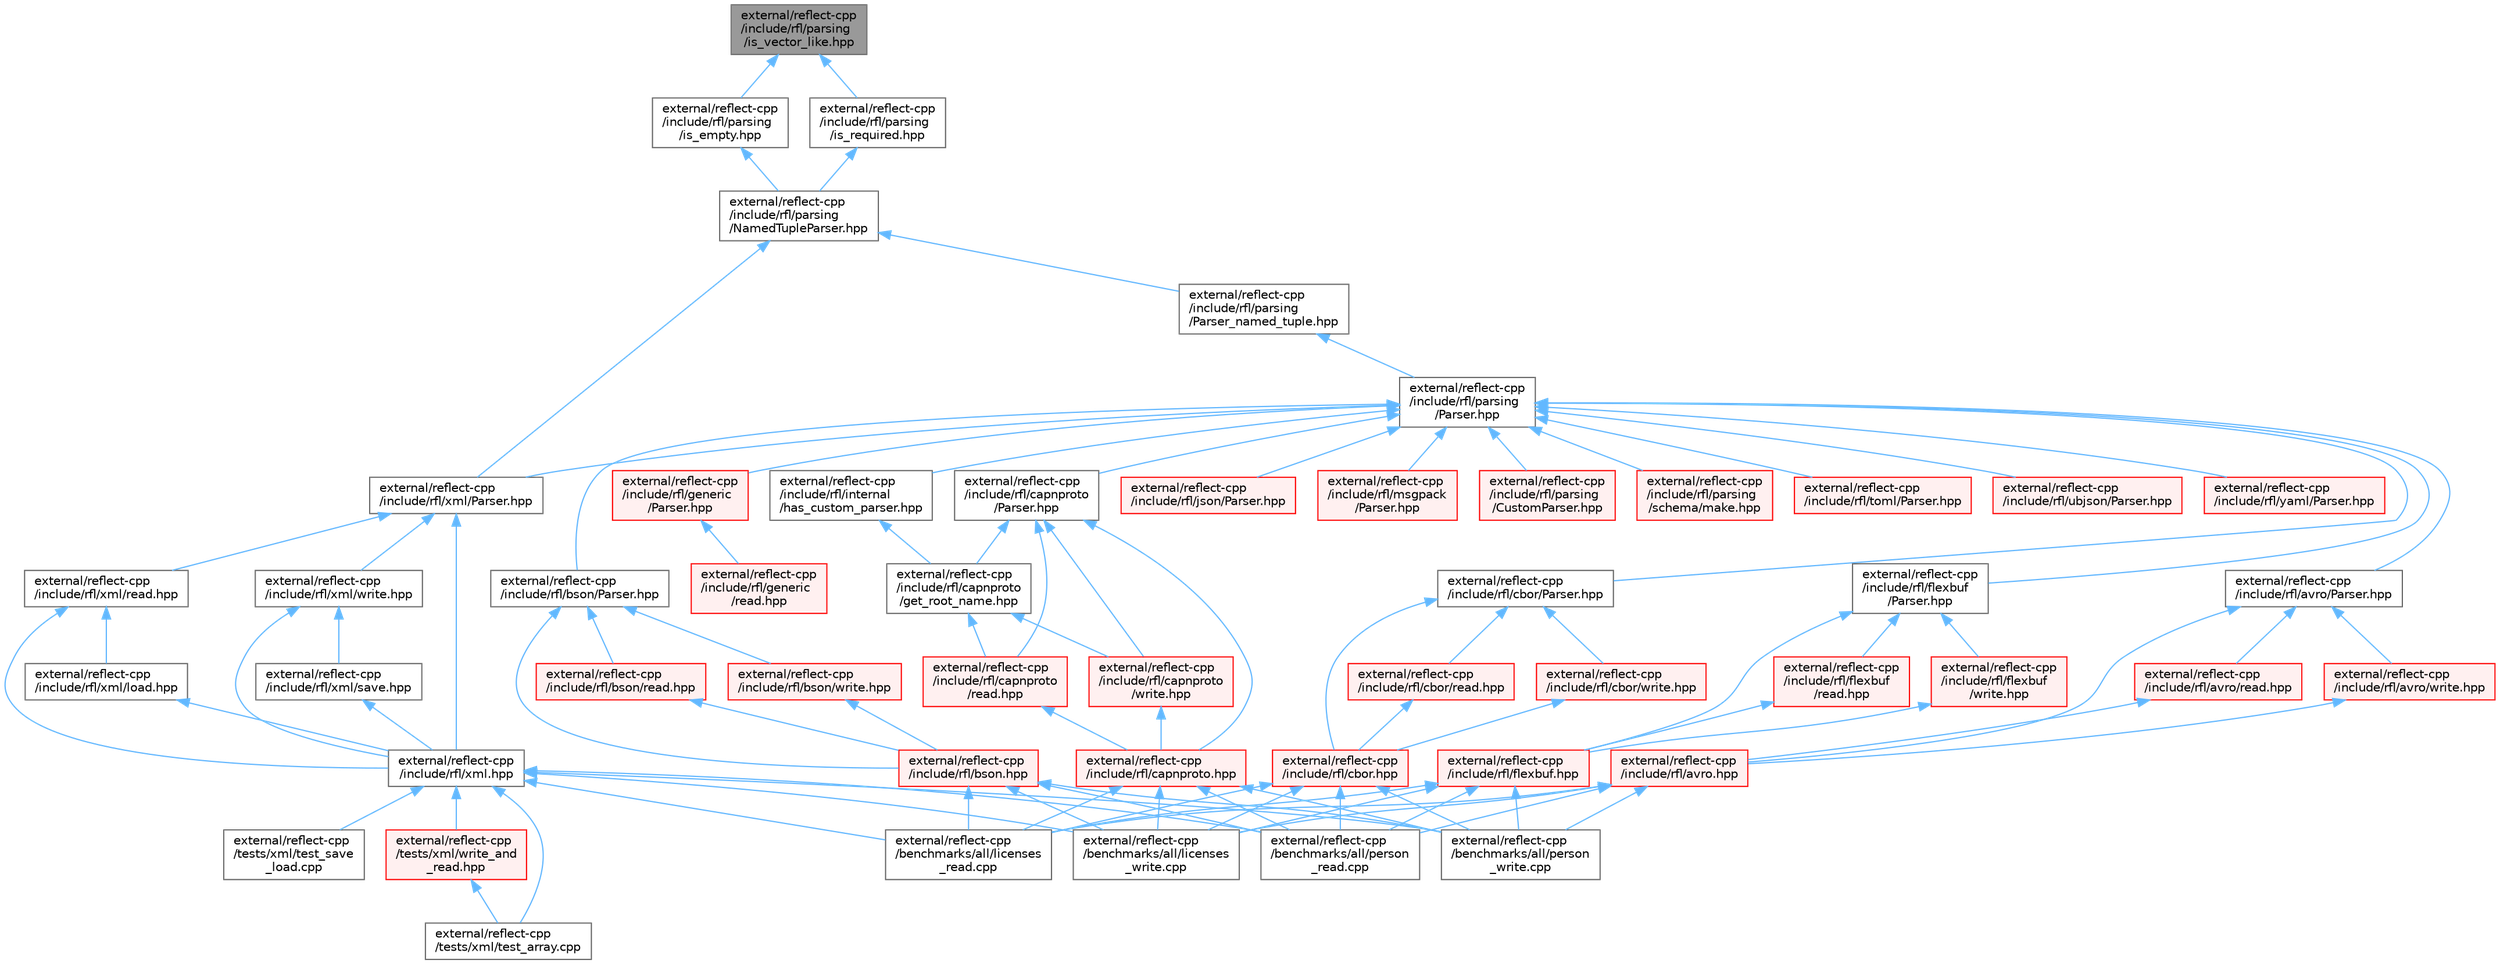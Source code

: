 digraph "external/reflect-cpp/include/rfl/parsing/is_vector_like.hpp"
{
 // LATEX_PDF_SIZE
  bgcolor="transparent";
  edge [fontname=Helvetica,fontsize=10,labelfontname=Helvetica,labelfontsize=10];
  node [fontname=Helvetica,fontsize=10,shape=box,height=0.2,width=0.4];
  Node1 [id="Node000001",label="external/reflect-cpp\l/include/rfl/parsing\l/is_vector_like.hpp",height=0.2,width=0.4,color="gray40", fillcolor="grey60", style="filled", fontcolor="black",tooltip=" "];
  Node1 -> Node2 [id="edge1_Node000001_Node000002",dir="back",color="steelblue1",style="solid",tooltip=" "];
  Node2 [id="Node000002",label="external/reflect-cpp\l/include/rfl/parsing\l/is_empty.hpp",height=0.2,width=0.4,color="grey40", fillcolor="white", style="filled",URL="$parsing_2is__empty_8hpp.html",tooltip=" "];
  Node2 -> Node3 [id="edge2_Node000002_Node000003",dir="back",color="steelblue1",style="solid",tooltip=" "];
  Node3 [id="Node000003",label="external/reflect-cpp\l/include/rfl/parsing\l/NamedTupleParser.hpp",height=0.2,width=0.4,color="grey40", fillcolor="white", style="filled",URL="$_named_tuple_parser_8hpp.html",tooltip=" "];
  Node3 -> Node4 [id="edge3_Node000003_Node000004",dir="back",color="steelblue1",style="solid",tooltip=" "];
  Node4 [id="Node000004",label="external/reflect-cpp\l/include/rfl/parsing\l/Parser_named_tuple.hpp",height=0.2,width=0.4,color="grey40", fillcolor="white", style="filled",URL="$_parser__named__tuple_8hpp.html",tooltip=" "];
  Node4 -> Node5 [id="edge4_Node000004_Node000005",dir="back",color="steelblue1",style="solid",tooltip=" "];
  Node5 [id="Node000005",label="external/reflect-cpp\l/include/rfl/parsing\l/Parser.hpp",height=0.2,width=0.4,color="grey40", fillcolor="white", style="filled",URL="$parsing_2_parser_8hpp.html",tooltip=" "];
  Node5 -> Node6 [id="edge5_Node000005_Node000006",dir="back",color="steelblue1",style="solid",tooltip=" "];
  Node6 [id="Node000006",label="external/reflect-cpp\l/include/rfl/avro/Parser.hpp",height=0.2,width=0.4,color="grey40", fillcolor="white", style="filled",URL="$avro_2_parser_8hpp.html",tooltip=" "];
  Node6 -> Node7 [id="edge6_Node000006_Node000007",dir="back",color="steelblue1",style="solid",tooltip=" "];
  Node7 [id="Node000007",label="external/reflect-cpp\l/include/rfl/avro.hpp",height=0.2,width=0.4,color="red", fillcolor="#FFF0F0", style="filled",URL="$avro_8hpp.html",tooltip=" "];
  Node7 -> Node10 [id="edge7_Node000007_Node000010",dir="back",color="steelblue1",style="solid",tooltip=" "];
  Node10 [id="Node000010",label="external/reflect-cpp\l/benchmarks/all/licenses\l_read.cpp",height=0.2,width=0.4,color="grey40", fillcolor="white", style="filled",URL="$licenses__read_8cpp.html",tooltip=" "];
  Node7 -> Node11 [id="edge8_Node000007_Node000011",dir="back",color="steelblue1",style="solid",tooltip=" "];
  Node11 [id="Node000011",label="external/reflect-cpp\l/benchmarks/all/licenses\l_write.cpp",height=0.2,width=0.4,color="grey40", fillcolor="white", style="filled",URL="$licenses__write_8cpp.html",tooltip=" "];
  Node7 -> Node12 [id="edge9_Node000007_Node000012",dir="back",color="steelblue1",style="solid",tooltip=" "];
  Node12 [id="Node000012",label="external/reflect-cpp\l/benchmarks/all/person\l_read.cpp",height=0.2,width=0.4,color="grey40", fillcolor="white", style="filled",URL="$person__read_8cpp.html",tooltip=" "];
  Node7 -> Node13 [id="edge10_Node000007_Node000013",dir="back",color="steelblue1",style="solid",tooltip=" "];
  Node13 [id="Node000013",label="external/reflect-cpp\l/benchmarks/all/person\l_write.cpp",height=0.2,width=0.4,color="grey40", fillcolor="white", style="filled",URL="$person__write_8cpp.html",tooltip=" "];
  Node6 -> Node61 [id="edge11_Node000006_Node000061",dir="back",color="steelblue1",style="solid",tooltip=" "];
  Node61 [id="Node000061",label="external/reflect-cpp\l/include/rfl/avro/read.hpp",height=0.2,width=0.4,color="red", fillcolor="#FFF0F0", style="filled",URL="$avro_2read_8hpp.html",tooltip=" "];
  Node61 -> Node7 [id="edge12_Node000061_Node000007",dir="back",color="steelblue1",style="solid",tooltip=" "];
  Node6 -> Node63 [id="edge13_Node000006_Node000063",dir="back",color="steelblue1",style="solid",tooltip=" "];
  Node63 [id="Node000063",label="external/reflect-cpp\l/include/rfl/avro/write.hpp",height=0.2,width=0.4,color="red", fillcolor="#FFF0F0", style="filled",URL="$avro_2write_8hpp.html",tooltip=" "];
  Node63 -> Node7 [id="edge14_Node000063_Node000007",dir="back",color="steelblue1",style="solid",tooltip=" "];
  Node5 -> Node65 [id="edge15_Node000005_Node000065",dir="back",color="steelblue1",style="solid",tooltip=" "];
  Node65 [id="Node000065",label="external/reflect-cpp\l/include/rfl/bson/Parser.hpp",height=0.2,width=0.4,color="grey40", fillcolor="white", style="filled",URL="$bson_2_parser_8hpp.html",tooltip=" "];
  Node65 -> Node66 [id="edge16_Node000065_Node000066",dir="back",color="steelblue1",style="solid",tooltip=" "];
  Node66 [id="Node000066",label="external/reflect-cpp\l/include/rfl/bson.hpp",height=0.2,width=0.4,color="red", fillcolor="#FFF0F0", style="filled",URL="$bson_8hpp.html",tooltip=" "];
  Node66 -> Node10 [id="edge17_Node000066_Node000010",dir="back",color="steelblue1",style="solid",tooltip=" "];
  Node66 -> Node11 [id="edge18_Node000066_Node000011",dir="back",color="steelblue1",style="solid",tooltip=" "];
  Node66 -> Node12 [id="edge19_Node000066_Node000012",dir="back",color="steelblue1",style="solid",tooltip=" "];
  Node66 -> Node13 [id="edge20_Node000066_Node000013",dir="back",color="steelblue1",style="solid",tooltip=" "];
  Node65 -> Node106 [id="edge21_Node000065_Node000106",dir="back",color="steelblue1",style="solid",tooltip=" "];
  Node106 [id="Node000106",label="external/reflect-cpp\l/include/rfl/bson/read.hpp",height=0.2,width=0.4,color="red", fillcolor="#FFF0F0", style="filled",URL="$bson_2read_8hpp.html",tooltip=" "];
  Node106 -> Node66 [id="edge22_Node000106_Node000066",dir="back",color="steelblue1",style="solid",tooltip=" "];
  Node65 -> Node108 [id="edge23_Node000065_Node000108",dir="back",color="steelblue1",style="solid",tooltip=" "];
  Node108 [id="Node000108",label="external/reflect-cpp\l/include/rfl/bson/write.hpp",height=0.2,width=0.4,color="red", fillcolor="#FFF0F0", style="filled",URL="$bson_2write_8hpp.html",tooltip=" "];
  Node108 -> Node66 [id="edge24_Node000108_Node000066",dir="back",color="steelblue1",style="solid",tooltip=" "];
  Node5 -> Node110 [id="edge25_Node000005_Node000110",dir="back",color="steelblue1",style="solid",tooltip=" "];
  Node110 [id="Node000110",label="external/reflect-cpp\l/include/rfl/capnproto\l/Parser.hpp",height=0.2,width=0.4,color="grey40", fillcolor="white", style="filled",URL="$capnproto_2_parser_8hpp.html",tooltip=" "];
  Node110 -> Node111 [id="edge26_Node000110_Node000111",dir="back",color="steelblue1",style="solid",tooltip=" "];
  Node111 [id="Node000111",label="external/reflect-cpp\l/include/rfl/capnproto.hpp",height=0.2,width=0.4,color="red", fillcolor="#FFF0F0", style="filled",URL="$capnproto_8hpp.html",tooltip=" "];
  Node111 -> Node10 [id="edge27_Node000111_Node000010",dir="back",color="steelblue1",style="solid",tooltip=" "];
  Node111 -> Node11 [id="edge28_Node000111_Node000011",dir="back",color="steelblue1",style="solid",tooltip=" "];
  Node111 -> Node12 [id="edge29_Node000111_Node000012",dir="back",color="steelblue1",style="solid",tooltip=" "];
  Node111 -> Node13 [id="edge30_Node000111_Node000013",dir="back",color="steelblue1",style="solid",tooltip=" "];
  Node110 -> Node158 [id="edge31_Node000110_Node000158",dir="back",color="steelblue1",style="solid",tooltip=" "];
  Node158 [id="Node000158",label="external/reflect-cpp\l/include/rfl/capnproto\l/get_root_name.hpp",height=0.2,width=0.4,color="grey40", fillcolor="white", style="filled",URL="$get__root__name_8hpp.html",tooltip=" "];
  Node158 -> Node159 [id="edge32_Node000158_Node000159",dir="back",color="steelblue1",style="solid",tooltip=" "];
  Node159 [id="Node000159",label="external/reflect-cpp\l/include/rfl/capnproto\l/read.hpp",height=0.2,width=0.4,color="red", fillcolor="#FFF0F0", style="filled",URL="$capnproto_2read_8hpp.html",tooltip=" "];
  Node159 -> Node111 [id="edge33_Node000159_Node000111",dir="back",color="steelblue1",style="solid",tooltip=" "];
  Node158 -> Node161 [id="edge34_Node000158_Node000161",dir="back",color="steelblue1",style="solid",tooltip=" "];
  Node161 [id="Node000161",label="external/reflect-cpp\l/include/rfl/capnproto\l/write.hpp",height=0.2,width=0.4,color="red", fillcolor="#FFF0F0", style="filled",URL="$capnproto_2write_8hpp.html",tooltip=" "];
  Node161 -> Node111 [id="edge35_Node000161_Node000111",dir="back",color="steelblue1",style="solid",tooltip=" "];
  Node110 -> Node159 [id="edge36_Node000110_Node000159",dir="back",color="steelblue1",style="solid",tooltip=" "];
  Node110 -> Node161 [id="edge37_Node000110_Node000161",dir="back",color="steelblue1",style="solid",tooltip=" "];
  Node5 -> Node163 [id="edge38_Node000005_Node000163",dir="back",color="steelblue1",style="solid",tooltip=" "];
  Node163 [id="Node000163",label="external/reflect-cpp\l/include/rfl/cbor/Parser.hpp",height=0.2,width=0.4,color="grey40", fillcolor="white", style="filled",URL="$cbor_2_parser_8hpp.html",tooltip=" "];
  Node163 -> Node164 [id="edge39_Node000163_Node000164",dir="back",color="steelblue1",style="solid",tooltip=" "];
  Node164 [id="Node000164",label="external/reflect-cpp\l/include/rfl/cbor.hpp",height=0.2,width=0.4,color="red", fillcolor="#FFF0F0", style="filled",URL="$cbor_8hpp.html",tooltip=" "];
  Node164 -> Node10 [id="edge40_Node000164_Node000010",dir="back",color="steelblue1",style="solid",tooltip=" "];
  Node164 -> Node11 [id="edge41_Node000164_Node000011",dir="back",color="steelblue1",style="solid",tooltip=" "];
  Node164 -> Node12 [id="edge42_Node000164_Node000012",dir="back",color="steelblue1",style="solid",tooltip=" "];
  Node164 -> Node13 [id="edge43_Node000164_Node000013",dir="back",color="steelblue1",style="solid",tooltip=" "];
  Node163 -> Node205 [id="edge44_Node000163_Node000205",dir="back",color="steelblue1",style="solid",tooltip=" "];
  Node205 [id="Node000205",label="external/reflect-cpp\l/include/rfl/cbor/read.hpp",height=0.2,width=0.4,color="red", fillcolor="#FFF0F0", style="filled",URL="$cbor_2read_8hpp.html",tooltip=" "];
  Node205 -> Node164 [id="edge45_Node000205_Node000164",dir="back",color="steelblue1",style="solid",tooltip=" "];
  Node163 -> Node207 [id="edge46_Node000163_Node000207",dir="back",color="steelblue1",style="solid",tooltip=" "];
  Node207 [id="Node000207",label="external/reflect-cpp\l/include/rfl/cbor/write.hpp",height=0.2,width=0.4,color="red", fillcolor="#FFF0F0", style="filled",URL="$cbor_2write_8hpp.html",tooltip=" "];
  Node207 -> Node164 [id="edge47_Node000207_Node000164",dir="back",color="steelblue1",style="solid",tooltip=" "];
  Node5 -> Node209 [id="edge48_Node000005_Node000209",dir="back",color="steelblue1",style="solid",tooltip=" "];
  Node209 [id="Node000209",label="external/reflect-cpp\l/include/rfl/flexbuf\l/Parser.hpp",height=0.2,width=0.4,color="grey40", fillcolor="white", style="filled",URL="$flexbuf_2_parser_8hpp.html",tooltip=" "];
  Node209 -> Node210 [id="edge49_Node000209_Node000210",dir="back",color="steelblue1",style="solid",tooltip=" "];
  Node210 [id="Node000210",label="external/reflect-cpp\l/include/rfl/flexbuf.hpp",height=0.2,width=0.4,color="red", fillcolor="#FFF0F0", style="filled",URL="$flexbuf_8hpp.html",tooltip=" "];
  Node210 -> Node10 [id="edge50_Node000210_Node000010",dir="back",color="steelblue1",style="solid",tooltip=" "];
  Node210 -> Node11 [id="edge51_Node000210_Node000011",dir="back",color="steelblue1",style="solid",tooltip=" "];
  Node210 -> Node12 [id="edge52_Node000210_Node000012",dir="back",color="steelblue1",style="solid",tooltip=" "];
  Node210 -> Node13 [id="edge53_Node000210_Node000013",dir="back",color="steelblue1",style="solid",tooltip=" "];
  Node209 -> Node250 [id="edge54_Node000209_Node000250",dir="back",color="steelblue1",style="solid",tooltip=" "];
  Node250 [id="Node000250",label="external/reflect-cpp\l/include/rfl/flexbuf\l/read.hpp",height=0.2,width=0.4,color="red", fillcolor="#FFF0F0", style="filled",URL="$flexbuf_2read_8hpp.html",tooltip=" "];
  Node250 -> Node210 [id="edge55_Node000250_Node000210",dir="back",color="steelblue1",style="solid",tooltip=" "];
  Node209 -> Node252 [id="edge56_Node000209_Node000252",dir="back",color="steelblue1",style="solid",tooltip=" "];
  Node252 [id="Node000252",label="external/reflect-cpp\l/include/rfl/flexbuf\l/write.hpp",height=0.2,width=0.4,color="red", fillcolor="#FFF0F0", style="filled",URL="$flexbuf_2write_8hpp.html",tooltip=" "];
  Node252 -> Node210 [id="edge57_Node000252_Node000210",dir="back",color="steelblue1",style="solid",tooltip=" "];
  Node5 -> Node254 [id="edge58_Node000005_Node000254",dir="back",color="steelblue1",style="solid",tooltip=" "];
  Node254 [id="Node000254",label="external/reflect-cpp\l/include/rfl/generic\l/Parser.hpp",height=0.2,width=0.4,color="red", fillcolor="#FFF0F0", style="filled",URL="$generic_2_parser_8hpp.html",tooltip=" "];
  Node254 -> Node255 [id="edge59_Node000254_Node000255",dir="back",color="steelblue1",style="solid",tooltip=" "];
  Node255 [id="Node000255",label="external/reflect-cpp\l/include/rfl/generic\l/read.hpp",height=0.2,width=0.4,color="red", fillcolor="#FFF0F0", style="filled",URL="$generic_2read_8hpp.html",tooltip=" "];
  Node5 -> Node693 [id="edge60_Node000005_Node000693",dir="back",color="steelblue1",style="solid",tooltip=" "];
  Node693 [id="Node000693",label="external/reflect-cpp\l/include/rfl/internal\l/has_custom_parser.hpp",height=0.2,width=0.4,color="grey40", fillcolor="white", style="filled",URL="$has__custom__parser_8hpp.html",tooltip=" "];
  Node693 -> Node158 [id="edge61_Node000693_Node000158",dir="back",color="steelblue1",style="solid",tooltip=" "];
  Node5 -> Node694 [id="edge62_Node000005_Node000694",dir="back",color="steelblue1",style="solid",tooltip=" "];
  Node694 [id="Node000694",label="external/reflect-cpp\l/include/rfl/json/Parser.hpp",height=0.2,width=0.4,color="red", fillcolor="#FFF0F0", style="filled",URL="$json_2_parser_8hpp.html",tooltip=" "];
  Node5 -> Node702 [id="edge63_Node000005_Node000702",dir="back",color="steelblue1",style="solid",tooltip=" "];
  Node702 [id="Node000702",label="external/reflect-cpp\l/include/rfl/msgpack\l/Parser.hpp",height=0.2,width=0.4,color="red", fillcolor="#FFF0F0", style="filled",URL="$msgpack_2_parser_8hpp.html",tooltip=" "];
  Node5 -> Node707 [id="edge64_Node000005_Node000707",dir="back",color="steelblue1",style="solid",tooltip=" "];
  Node707 [id="Node000707",label="external/reflect-cpp\l/include/rfl/parsing\l/CustomParser.hpp",height=0.2,width=0.4,color="red", fillcolor="#FFF0F0", style="filled",URL="$_custom_parser_8hpp.html",tooltip=" "];
  Node5 -> Node708 [id="edge65_Node000005_Node000708",dir="back",color="steelblue1",style="solid",tooltip=" "];
  Node708 [id="Node000708",label="external/reflect-cpp\l/include/rfl/parsing\l/schema/make.hpp",height=0.2,width=0.4,color="red", fillcolor="#FFF0F0", style="filled",URL="$make_8hpp.html",tooltip=" "];
  Node5 -> Node520 [id="edge66_Node000005_Node000520",dir="back",color="steelblue1",style="solid",tooltip=" "];
  Node520 [id="Node000520",label="external/reflect-cpp\l/include/rfl/toml/Parser.hpp",height=0.2,width=0.4,color="red", fillcolor="#FFF0F0", style="filled",URL="$toml_2_parser_8hpp.html",tooltip=" "];
  Node5 -> Node709 [id="edge67_Node000005_Node000709",dir="back",color="steelblue1",style="solid",tooltip=" "];
  Node709 [id="Node000709",label="external/reflect-cpp\l/include/rfl/ubjson/Parser.hpp",height=0.2,width=0.4,color="red", fillcolor="#FFF0F0", style="filled",URL="$ubjson_2_parser_8hpp.html",tooltip=" "];
  Node5 -> Node714 [id="edge68_Node000005_Node000714",dir="back",color="steelblue1",style="solid",tooltip=" "];
  Node714 [id="Node000714",label="external/reflect-cpp\l/include/rfl/xml/Parser.hpp",height=0.2,width=0.4,color="grey40", fillcolor="white", style="filled",URL="$xml_2_parser_8hpp.html",tooltip=" "];
  Node714 -> Node606 [id="edge69_Node000714_Node000606",dir="back",color="steelblue1",style="solid",tooltip=" "];
  Node606 [id="Node000606",label="external/reflect-cpp\l/include/rfl/xml.hpp",height=0.2,width=0.4,color="grey40", fillcolor="white", style="filled",URL="$xml_8hpp.html",tooltip=" "];
  Node606 -> Node10 [id="edge70_Node000606_Node000010",dir="back",color="steelblue1",style="solid",tooltip=" "];
  Node606 -> Node11 [id="edge71_Node000606_Node000011",dir="back",color="steelblue1",style="solid",tooltip=" "];
  Node606 -> Node12 [id="edge72_Node000606_Node000012",dir="back",color="steelblue1",style="solid",tooltip=" "];
  Node606 -> Node13 [id="edge73_Node000606_Node000013",dir="back",color="steelblue1",style="solid",tooltip=" "];
  Node606 -> Node607 [id="edge74_Node000606_Node000607",dir="back",color="steelblue1",style="solid",tooltip=" "];
  Node607 [id="Node000607",label="external/reflect-cpp\l/tests/xml/test_array.cpp",height=0.2,width=0.4,color="grey40", fillcolor="white", style="filled",URL="$xml_2test__array_8cpp.html",tooltip=" "];
  Node606 -> Node608 [id="edge75_Node000606_Node000608",dir="back",color="steelblue1",style="solid",tooltip=" "];
  Node608 [id="Node000608",label="external/reflect-cpp\l/tests/xml/test_save\l_load.cpp",height=0.2,width=0.4,color="grey40", fillcolor="white", style="filled",URL="$xml_2test__save__load_8cpp.html",tooltip=" "];
  Node606 -> Node609 [id="edge76_Node000606_Node000609",dir="back",color="steelblue1",style="solid",tooltip=" "];
  Node609 [id="Node000609",label="external/reflect-cpp\l/tests/xml/write_and\l_read.hpp",height=0.2,width=0.4,color="red", fillcolor="#FFF0F0", style="filled",URL="$xml_2write__and__read_8hpp.html",tooltip=" "];
  Node609 -> Node607 [id="edge77_Node000609_Node000607",dir="back",color="steelblue1",style="solid",tooltip=" "];
  Node714 -> Node715 [id="edge78_Node000714_Node000715",dir="back",color="steelblue1",style="solid",tooltip=" "];
  Node715 [id="Node000715",label="external/reflect-cpp\l/include/rfl/xml/read.hpp",height=0.2,width=0.4,color="grey40", fillcolor="white", style="filled",URL="$xml_2read_8hpp.html",tooltip=" "];
  Node715 -> Node606 [id="edge79_Node000715_Node000606",dir="back",color="steelblue1",style="solid",tooltip=" "];
  Node715 -> Node716 [id="edge80_Node000715_Node000716",dir="back",color="steelblue1",style="solid",tooltip=" "];
  Node716 [id="Node000716",label="external/reflect-cpp\l/include/rfl/xml/load.hpp",height=0.2,width=0.4,color="grey40", fillcolor="white", style="filled",URL="$xml_2load_8hpp.html",tooltip=" "];
  Node716 -> Node606 [id="edge81_Node000716_Node000606",dir="back",color="steelblue1",style="solid",tooltip=" "];
  Node714 -> Node717 [id="edge82_Node000714_Node000717",dir="back",color="steelblue1",style="solid",tooltip=" "];
  Node717 [id="Node000717",label="external/reflect-cpp\l/include/rfl/xml/write.hpp",height=0.2,width=0.4,color="grey40", fillcolor="white", style="filled",URL="$xml_2write_8hpp.html",tooltip=" "];
  Node717 -> Node606 [id="edge83_Node000717_Node000606",dir="back",color="steelblue1",style="solid",tooltip=" "];
  Node717 -> Node718 [id="edge84_Node000717_Node000718",dir="back",color="steelblue1",style="solid",tooltip=" "];
  Node718 [id="Node000718",label="external/reflect-cpp\l/include/rfl/xml/save.hpp",height=0.2,width=0.4,color="grey40", fillcolor="white", style="filled",URL="$xml_2save_8hpp.html",tooltip=" "];
  Node718 -> Node606 [id="edge85_Node000718_Node000606",dir="back",color="steelblue1",style="solid",tooltip=" "];
  Node5 -> Node719 [id="edge86_Node000005_Node000719",dir="back",color="steelblue1",style="solid",tooltip=" "];
  Node719 [id="Node000719",label="external/reflect-cpp\l/include/rfl/yaml/Parser.hpp",height=0.2,width=0.4,color="red", fillcolor="#FFF0F0", style="filled",URL="$yaml_2_parser_8hpp.html",tooltip=" "];
  Node3 -> Node714 [id="edge87_Node000003_Node000714",dir="back",color="steelblue1",style="solid",tooltip=" "];
  Node1 -> Node724 [id="edge88_Node000001_Node000724",dir="back",color="steelblue1",style="solid",tooltip=" "];
  Node724 [id="Node000724",label="external/reflect-cpp\l/include/rfl/parsing\l/is_required.hpp",height=0.2,width=0.4,color="grey40", fillcolor="white", style="filled",URL="$is__required_8hpp.html",tooltip=" "];
  Node724 -> Node3 [id="edge89_Node000724_Node000003",dir="back",color="steelblue1",style="solid",tooltip=" "];
}
